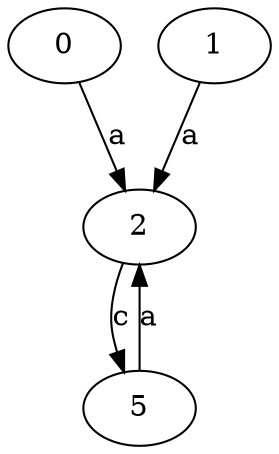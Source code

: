 strict digraph  {
0;
1;
2;
5;
0 -> 2  [label=a];
1 -> 2  [label=a];
2 -> 5  [label=c];
5 -> 2  [label=a];
}
